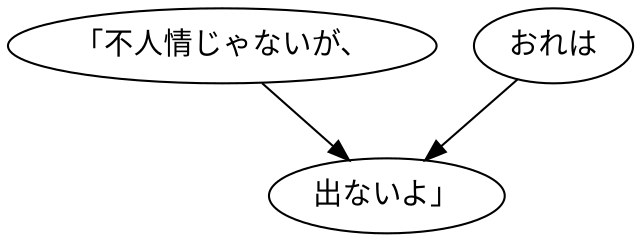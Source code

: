 digraph graph9053 {
	node0 [label="「不人情じゃないが、"];
	node1 [label="おれは"];
	node2 [label="出ないよ」"];
	node0 -> node2;
	node1 -> node2;
}
